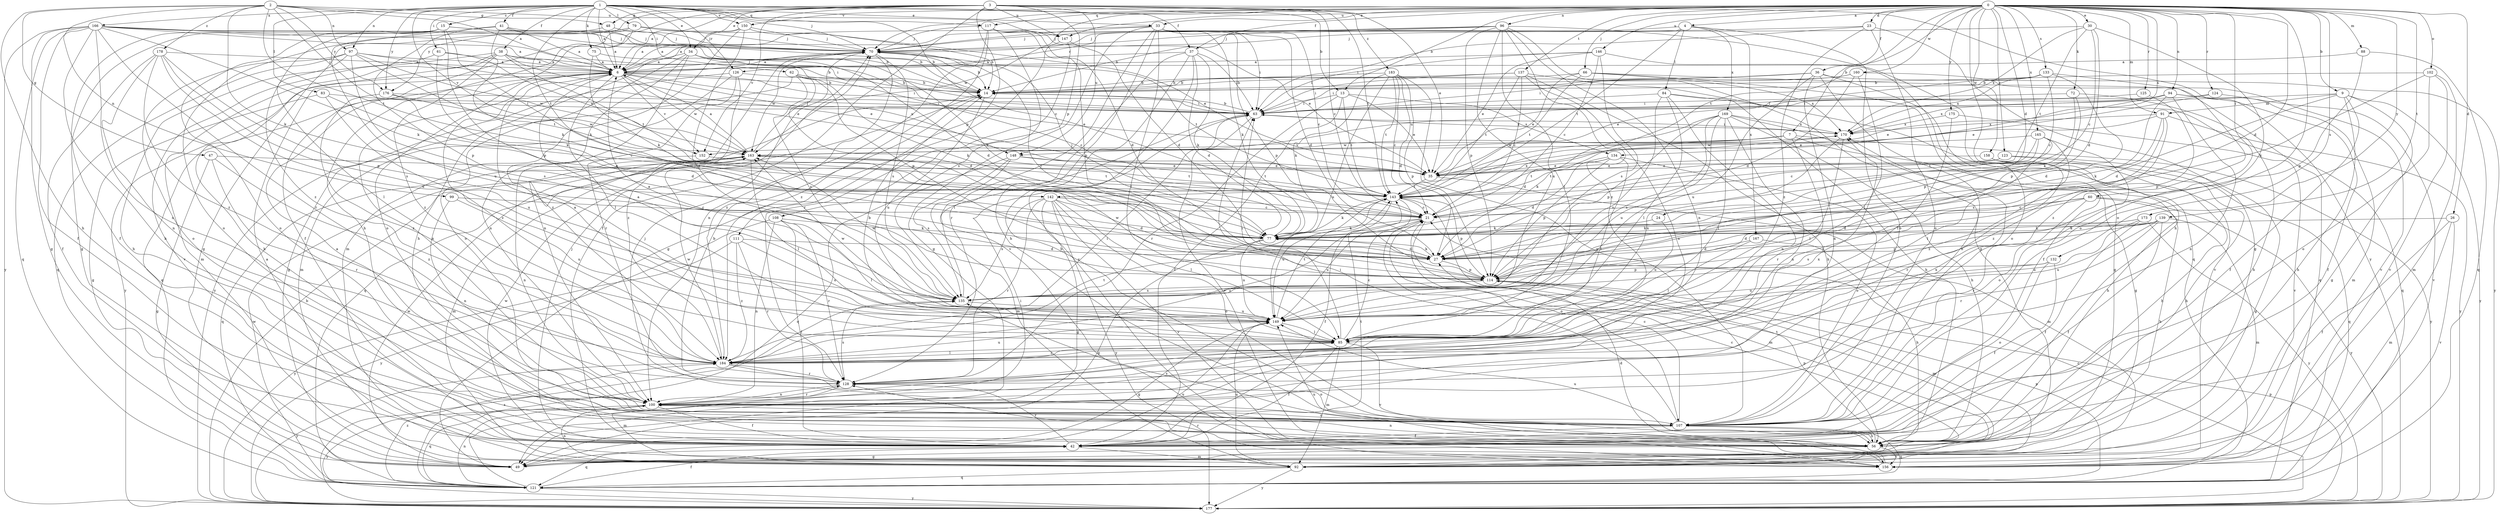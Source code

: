 strict digraph  {
0;
1;
2;
3;
4;
6;
7;
9;
13;
14;
15;
21;
23;
24;
26;
27;
30;
33;
34;
35;
36;
37;
38;
41;
42;
47;
48;
49;
56;
60;
61;
62;
63;
66;
70;
72;
75;
77;
79;
83;
84;
85;
88;
91;
92;
94;
96;
97;
99;
100;
102;
107;
108;
111;
114;
117;
121;
123;
124;
125;
126;
128;
132;
133;
134;
135;
137;
139;
142;
143;
146;
147;
148;
149;
150;
152;
156;
158;
160;
163;
165;
166;
167;
169;
170;
173;
175;
176;
177;
178;
183;
184;
0 -> 4  [label=a];
0 -> 7  [label=b];
0 -> 9  [label=b];
0 -> 13  [label=b];
0 -> 23  [label=d];
0 -> 24  [label=d];
0 -> 26  [label=d];
0 -> 27  [label=d];
0 -> 30  [label=e];
0 -> 33  [label=e];
0 -> 36  [label=f];
0 -> 37  [label=f];
0 -> 56  [label=h];
0 -> 60  [label=i];
0 -> 66  [label=j];
0 -> 70  [label=j];
0 -> 72  [label=k];
0 -> 88  [label=m];
0 -> 91  [label=m];
0 -> 94  [label=n];
0 -> 96  [label=n];
0 -> 102  [label=o];
0 -> 107  [label=o];
0 -> 117  [label=q];
0 -> 123  [label=r];
0 -> 124  [label=r];
0 -> 125  [label=r];
0 -> 132  [label=s];
0 -> 133  [label=s];
0 -> 134  [label=s];
0 -> 137  [label=t];
0 -> 139  [label=t];
0 -> 142  [label=t];
0 -> 146  [label=u];
0 -> 147  [label=u];
0 -> 150  [label=v];
0 -> 158  [label=w];
0 -> 160  [label=w];
0 -> 163  [label=w];
0 -> 165  [label=x];
0 -> 173  [label=y];
0 -> 175  [label=y];
1 -> 6  [label=a];
1 -> 13  [label=b];
1 -> 15  [label=c];
1 -> 21  [label=c];
1 -> 33  [label=e];
1 -> 34  [label=e];
1 -> 37  [label=f];
1 -> 38  [label=f];
1 -> 41  [label=f];
1 -> 61  [label=i];
1 -> 62  [label=i];
1 -> 70  [label=j];
1 -> 75  [label=k];
1 -> 79  [label=l];
1 -> 83  [label=l];
1 -> 97  [label=n];
1 -> 117  [label=q];
1 -> 126  [label=r];
1 -> 142  [label=t];
1 -> 150  [label=v];
1 -> 152  [label=v];
1 -> 166  [label=x];
1 -> 176  [label=y];
2 -> 6  [label=a];
2 -> 47  [label=g];
2 -> 48  [label=g];
2 -> 56  [label=h];
2 -> 63  [label=i];
2 -> 77  [label=k];
2 -> 97  [label=n];
2 -> 99  [label=n];
2 -> 143  [label=t];
2 -> 147  [label=u];
2 -> 176  [label=y];
2 -> 178  [label=z];
3 -> 6  [label=a];
3 -> 21  [label=c];
3 -> 34  [label=e];
3 -> 35  [label=e];
3 -> 42  [label=f];
3 -> 48  [label=g];
3 -> 56  [label=h];
3 -> 108  [label=p];
3 -> 111  [label=p];
3 -> 143  [label=t];
3 -> 147  [label=u];
3 -> 148  [label=u];
3 -> 152  [label=v];
3 -> 176  [label=y];
3 -> 177  [label=y];
3 -> 183  [label=z];
4 -> 70  [label=j];
4 -> 84  [label=l];
4 -> 107  [label=o];
4 -> 126  [label=r];
4 -> 143  [label=t];
4 -> 167  [label=x];
4 -> 169  [label=x];
6 -> 14  [label=b];
6 -> 35  [label=e];
6 -> 63  [label=i];
6 -> 70  [label=j];
6 -> 85  [label=l];
6 -> 100  [label=n];
6 -> 121  [label=q];
6 -> 148  [label=u];
6 -> 152  [label=v];
6 -> 163  [label=w];
6 -> 177  [label=y];
6 -> 184  [label=z];
7 -> 56  [label=h];
7 -> 77  [label=k];
7 -> 128  [label=r];
7 -> 152  [label=v];
7 -> 163  [label=w];
7 -> 177  [label=y];
9 -> 27  [label=d];
9 -> 42  [label=f];
9 -> 49  [label=g];
9 -> 56  [label=h];
9 -> 91  [label=m];
9 -> 148  [label=u];
9 -> 177  [label=y];
13 -> 35  [label=e];
13 -> 42  [label=f];
13 -> 63  [label=i];
13 -> 128  [label=r];
13 -> 134  [label=s];
13 -> 143  [label=t];
14 -> 63  [label=i];
14 -> 121  [label=q];
14 -> 149  [label=u];
15 -> 14  [label=b];
15 -> 42  [label=f];
15 -> 49  [label=g];
15 -> 70  [label=j];
15 -> 77  [label=k];
15 -> 107  [label=o];
15 -> 114  [label=p];
15 -> 184  [label=z];
21 -> 77  [label=k];
21 -> 92  [label=m];
21 -> 149  [label=u];
21 -> 184  [label=z];
23 -> 49  [label=g];
23 -> 63  [label=i];
23 -> 70  [label=j];
23 -> 107  [label=o];
23 -> 184  [label=z];
24 -> 77  [label=k];
24 -> 149  [label=u];
26 -> 42  [label=f];
26 -> 77  [label=k];
26 -> 92  [label=m];
26 -> 156  [label=v];
27 -> 77  [label=k];
27 -> 114  [label=p];
30 -> 21  [label=c];
30 -> 27  [label=d];
30 -> 70  [label=j];
30 -> 107  [label=o];
30 -> 143  [label=t];
30 -> 170  [label=x];
33 -> 6  [label=a];
33 -> 21  [label=c];
33 -> 27  [label=d];
33 -> 49  [label=g];
33 -> 56  [label=h];
33 -> 63  [label=i];
33 -> 70  [label=j];
33 -> 77  [label=k];
33 -> 85  [label=l];
33 -> 114  [label=p];
33 -> 156  [label=v];
34 -> 6  [label=a];
34 -> 27  [label=d];
34 -> 77  [label=k];
34 -> 100  [label=n];
34 -> 107  [label=o];
34 -> 114  [label=p];
34 -> 184  [label=z];
35 -> 92  [label=m];
35 -> 143  [label=t];
36 -> 14  [label=b];
36 -> 42  [label=f];
36 -> 63  [label=i];
36 -> 100  [label=n];
36 -> 107  [label=o];
36 -> 149  [label=u];
36 -> 177  [label=y];
37 -> 6  [label=a];
37 -> 27  [label=d];
37 -> 56  [label=h];
37 -> 63  [label=i];
37 -> 77  [label=k];
37 -> 128  [label=r];
37 -> 156  [label=v];
38 -> 6  [label=a];
38 -> 14  [label=b];
38 -> 35  [label=e];
38 -> 56  [label=h];
38 -> 92  [label=m];
38 -> 143  [label=t];
38 -> 156  [label=v];
38 -> 184  [label=z];
41 -> 6  [label=a];
41 -> 14  [label=b];
41 -> 70  [label=j];
41 -> 77  [label=k];
41 -> 114  [label=p];
41 -> 149  [label=u];
42 -> 6  [label=a];
42 -> 70  [label=j];
42 -> 92  [label=m];
42 -> 121  [label=q];
42 -> 128  [label=r];
42 -> 143  [label=t];
42 -> 163  [label=w];
47 -> 35  [label=e];
47 -> 49  [label=g];
47 -> 128  [label=r];
47 -> 184  [label=z];
48 -> 6  [label=a];
48 -> 70  [label=j];
48 -> 107  [label=o];
49 -> 149  [label=u];
49 -> 163  [label=w];
56 -> 49  [label=g];
56 -> 100  [label=n];
56 -> 114  [label=p];
56 -> 135  [label=s];
56 -> 149  [label=u];
56 -> 156  [label=v];
60 -> 21  [label=c];
60 -> 27  [label=d];
60 -> 56  [label=h];
60 -> 128  [label=r];
60 -> 135  [label=s];
60 -> 177  [label=y];
61 -> 6  [label=a];
61 -> 56  [label=h];
61 -> 77  [label=k];
61 -> 163  [label=w];
62 -> 14  [label=b];
62 -> 21  [label=c];
62 -> 27  [label=d];
62 -> 77  [label=k];
62 -> 135  [label=s];
62 -> 177  [label=y];
63 -> 14  [label=b];
63 -> 156  [label=v];
63 -> 170  [label=x];
66 -> 14  [label=b];
66 -> 35  [label=e];
66 -> 49  [label=g];
66 -> 121  [label=q];
66 -> 143  [label=t];
66 -> 170  [label=x];
70 -> 6  [label=a];
70 -> 14  [label=b];
70 -> 100  [label=n];
70 -> 135  [label=s];
70 -> 143  [label=t];
70 -> 163  [label=w];
70 -> 184  [label=z];
72 -> 56  [label=h];
72 -> 63  [label=i];
72 -> 77  [label=k];
72 -> 114  [label=p];
75 -> 6  [label=a];
75 -> 63  [label=i];
75 -> 77  [label=k];
77 -> 27  [label=d];
77 -> 49  [label=g];
77 -> 70  [label=j];
77 -> 149  [label=u];
79 -> 35  [label=e];
79 -> 42  [label=f];
79 -> 49  [label=g];
79 -> 70  [label=j];
79 -> 107  [label=o];
83 -> 21  [label=c];
83 -> 49  [label=g];
83 -> 63  [label=i];
83 -> 149  [label=u];
84 -> 56  [label=h];
84 -> 63  [label=i];
84 -> 85  [label=l];
84 -> 100  [label=n];
84 -> 121  [label=q];
84 -> 149  [label=u];
85 -> 6  [label=a];
85 -> 14  [label=b];
85 -> 21  [label=c];
85 -> 42  [label=f];
85 -> 63  [label=i];
85 -> 92  [label=m];
85 -> 156  [label=v];
85 -> 184  [label=z];
88 -> 6  [label=a];
88 -> 114  [label=p];
88 -> 121  [label=q];
91 -> 35  [label=e];
91 -> 77  [label=k];
91 -> 135  [label=s];
91 -> 170  [label=x];
91 -> 177  [label=y];
91 -> 184  [label=z];
92 -> 21  [label=c];
92 -> 100  [label=n];
92 -> 121  [label=q];
92 -> 143  [label=t];
92 -> 149  [label=u];
92 -> 177  [label=y];
94 -> 27  [label=d];
94 -> 35  [label=e];
94 -> 42  [label=f];
94 -> 63  [label=i];
94 -> 92  [label=m];
94 -> 100  [label=n];
94 -> 170  [label=x];
96 -> 6  [label=a];
96 -> 14  [label=b];
96 -> 49  [label=g];
96 -> 70  [label=j];
96 -> 85  [label=l];
96 -> 100  [label=n];
96 -> 114  [label=p];
96 -> 121  [label=q];
96 -> 149  [label=u];
96 -> 184  [label=z];
97 -> 6  [label=a];
97 -> 35  [label=e];
97 -> 85  [label=l];
97 -> 107  [label=o];
97 -> 121  [label=q];
97 -> 135  [label=s];
97 -> 143  [label=t];
97 -> 163  [label=w];
99 -> 21  [label=c];
99 -> 100  [label=n];
99 -> 149  [label=u];
100 -> 42  [label=f];
100 -> 107  [label=o];
100 -> 121  [label=q];
100 -> 128  [label=r];
100 -> 170  [label=x];
100 -> 177  [label=y];
102 -> 14  [label=b];
102 -> 77  [label=k];
102 -> 92  [label=m];
102 -> 107  [label=o];
102 -> 156  [label=v];
107 -> 6  [label=a];
107 -> 21  [label=c];
107 -> 42  [label=f];
107 -> 56  [label=h];
107 -> 63  [label=i];
107 -> 70  [label=j];
107 -> 121  [label=q];
108 -> 42  [label=f];
108 -> 77  [label=k];
108 -> 85  [label=l];
108 -> 100  [label=n];
108 -> 128  [label=r];
108 -> 177  [label=y];
111 -> 27  [label=d];
111 -> 128  [label=r];
111 -> 149  [label=u];
111 -> 177  [label=y];
111 -> 184  [label=z];
114 -> 70  [label=j];
114 -> 92  [label=m];
114 -> 135  [label=s];
114 -> 163  [label=w];
117 -> 27  [label=d];
117 -> 35  [label=e];
117 -> 70  [label=j];
117 -> 100  [label=n];
117 -> 114  [label=p];
117 -> 135  [label=s];
117 -> 184  [label=z];
121 -> 42  [label=f];
121 -> 63  [label=i];
121 -> 100  [label=n];
121 -> 114  [label=p];
121 -> 163  [label=w];
121 -> 177  [label=y];
121 -> 184  [label=z];
123 -> 35  [label=e];
123 -> 49  [label=g];
123 -> 56  [label=h];
123 -> 143  [label=t];
124 -> 35  [label=e];
124 -> 63  [label=i];
124 -> 156  [label=v];
125 -> 63  [label=i];
125 -> 114  [label=p];
126 -> 14  [label=b];
126 -> 49  [label=g];
126 -> 92  [label=m];
126 -> 128  [label=r];
126 -> 184  [label=z];
128 -> 14  [label=b];
128 -> 92  [label=m];
128 -> 100  [label=n];
128 -> 135  [label=s];
128 -> 170  [label=x];
132 -> 42  [label=f];
132 -> 107  [label=o];
132 -> 114  [label=p];
132 -> 149  [label=u];
133 -> 14  [label=b];
133 -> 21  [label=c];
133 -> 35  [label=e];
133 -> 114  [label=p];
133 -> 170  [label=x];
133 -> 184  [label=z];
134 -> 27  [label=d];
134 -> 35  [label=e];
134 -> 85  [label=l];
134 -> 107  [label=o];
134 -> 114  [label=p];
134 -> 143  [label=t];
135 -> 6  [label=a];
135 -> 63  [label=i];
135 -> 149  [label=u];
135 -> 163  [label=w];
137 -> 14  [label=b];
137 -> 21  [label=c];
137 -> 56  [label=h];
137 -> 63  [label=i];
137 -> 100  [label=n];
137 -> 143  [label=t];
137 -> 156  [label=v];
139 -> 42  [label=f];
139 -> 77  [label=k];
139 -> 92  [label=m];
139 -> 114  [label=p];
139 -> 128  [label=r];
139 -> 135  [label=s];
139 -> 149  [label=u];
142 -> 21  [label=c];
142 -> 27  [label=d];
142 -> 49  [label=g];
142 -> 85  [label=l];
142 -> 107  [label=o];
142 -> 128  [label=r];
142 -> 135  [label=s];
142 -> 156  [label=v];
142 -> 177  [label=y];
143 -> 21  [label=c];
143 -> 42  [label=f];
143 -> 77  [label=k];
143 -> 107  [label=o];
143 -> 114  [label=p];
143 -> 149  [label=u];
143 -> 170  [label=x];
146 -> 6  [label=a];
146 -> 21  [label=c];
146 -> 35  [label=e];
146 -> 63  [label=i];
146 -> 107  [label=o];
146 -> 135  [label=s];
147 -> 27  [label=d];
147 -> 49  [label=g];
147 -> 128  [label=r];
148 -> 35  [label=e];
148 -> 92  [label=m];
148 -> 121  [label=q];
148 -> 135  [label=s];
148 -> 143  [label=t];
149 -> 6  [label=a];
149 -> 49  [label=g];
149 -> 85  [label=l];
149 -> 143  [label=t];
149 -> 163  [label=w];
150 -> 6  [label=a];
150 -> 14  [label=b];
150 -> 56  [label=h];
150 -> 70  [label=j];
150 -> 92  [label=m];
150 -> 135  [label=s];
152 -> 100  [label=n];
152 -> 143  [label=t];
156 -> 27  [label=d];
156 -> 128  [label=r];
156 -> 149  [label=u];
158 -> 35  [label=e];
158 -> 56  [label=h];
158 -> 121  [label=q];
158 -> 128  [label=r];
160 -> 14  [label=b];
160 -> 27  [label=d];
160 -> 63  [label=i];
160 -> 85  [label=l];
160 -> 156  [label=v];
163 -> 6  [label=a];
163 -> 35  [label=e];
163 -> 70  [label=j];
163 -> 85  [label=l];
163 -> 92  [label=m];
163 -> 121  [label=q];
163 -> 143  [label=t];
165 -> 21  [label=c];
165 -> 85  [label=l];
165 -> 107  [label=o];
165 -> 143  [label=t];
165 -> 163  [label=w];
165 -> 184  [label=z];
166 -> 6  [label=a];
166 -> 14  [label=b];
166 -> 42  [label=f];
166 -> 49  [label=g];
166 -> 56  [label=h];
166 -> 63  [label=i];
166 -> 70  [label=j];
166 -> 77  [label=k];
166 -> 100  [label=n];
166 -> 121  [label=q];
166 -> 128  [label=r];
166 -> 177  [label=y];
167 -> 27  [label=d];
167 -> 56  [label=h];
167 -> 85  [label=l];
169 -> 27  [label=d];
169 -> 49  [label=g];
169 -> 56  [label=h];
169 -> 85  [label=l];
169 -> 100  [label=n];
169 -> 114  [label=p];
169 -> 135  [label=s];
169 -> 149  [label=u];
169 -> 170  [label=x];
170 -> 63  [label=i];
170 -> 85  [label=l];
170 -> 149  [label=u];
170 -> 163  [label=w];
173 -> 27  [label=d];
173 -> 42  [label=f];
173 -> 77  [label=k];
173 -> 149  [label=u];
173 -> 177  [label=y];
175 -> 85  [label=l];
175 -> 156  [label=v];
175 -> 170  [label=x];
176 -> 27  [label=d];
176 -> 63  [label=i];
176 -> 163  [label=w];
176 -> 184  [label=z];
177 -> 14  [label=b];
177 -> 21  [label=c];
177 -> 114  [label=p];
177 -> 135  [label=s];
178 -> 6  [label=a];
178 -> 42  [label=f];
178 -> 100  [label=n];
178 -> 114  [label=p];
178 -> 135  [label=s];
178 -> 149  [label=u];
178 -> 184  [label=z];
183 -> 14  [label=b];
183 -> 21  [label=c];
183 -> 27  [label=d];
183 -> 77  [label=k];
183 -> 107  [label=o];
183 -> 114  [label=p];
183 -> 143  [label=t];
183 -> 149  [label=u];
184 -> 63  [label=i];
184 -> 85  [label=l];
184 -> 107  [label=o];
184 -> 128  [label=r];
184 -> 143  [label=t];
184 -> 149  [label=u];
184 -> 163  [label=w];
184 -> 177  [label=y];
}

